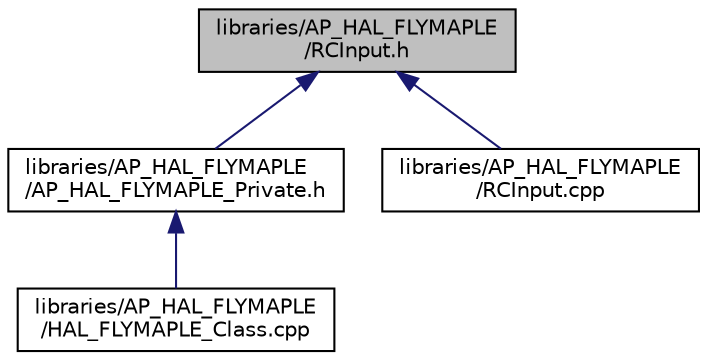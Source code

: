 digraph "libraries/AP_HAL_FLYMAPLE/RCInput.h"
{
 // INTERACTIVE_SVG=YES
  edge [fontname="Helvetica",fontsize="10",labelfontname="Helvetica",labelfontsize="10"];
  node [fontname="Helvetica",fontsize="10",shape=record];
  Node1 [label="libraries/AP_HAL_FLYMAPLE\l/RCInput.h",height=0.2,width=0.4,color="black", fillcolor="grey75", style="filled", fontcolor="black"];
  Node1 -> Node2 [dir="back",color="midnightblue",fontsize="10",style="solid",fontname="Helvetica"];
  Node2 [label="libraries/AP_HAL_FLYMAPLE\l/AP_HAL_FLYMAPLE_Private.h",height=0.2,width=0.4,color="black", fillcolor="white", style="filled",URL="$AP__HAL__FLYMAPLE__Private_8h.html"];
  Node2 -> Node3 [dir="back",color="midnightblue",fontsize="10",style="solid",fontname="Helvetica"];
  Node3 [label="libraries/AP_HAL_FLYMAPLE\l/HAL_FLYMAPLE_Class.cpp",height=0.2,width=0.4,color="black", fillcolor="white", style="filled",URL="$HAL__FLYMAPLE__Class_8cpp.html"];
  Node1 -> Node4 [dir="back",color="midnightblue",fontsize="10",style="solid",fontname="Helvetica"];
  Node4 [label="libraries/AP_HAL_FLYMAPLE\l/RCInput.cpp",height=0.2,width=0.4,color="black", fillcolor="white", style="filled",URL="$FLYMAPLE_2RCInput_8cpp.html"];
}
